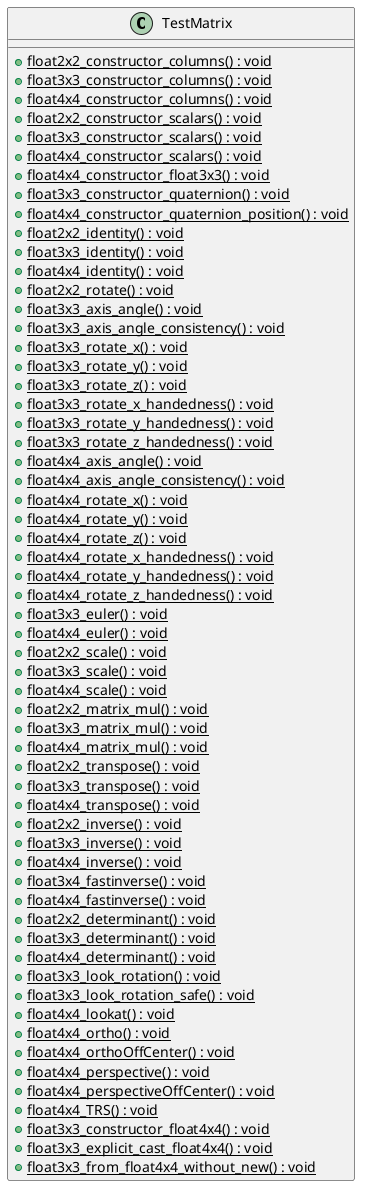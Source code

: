 @startuml
class TestMatrix {
    + {static} float2x2_constructor_columns() : void
    + {static} float3x3_constructor_columns() : void
    + {static} float4x4_constructor_columns() : void
    + {static} float2x2_constructor_scalars() : void
    + {static} float3x3_constructor_scalars() : void
    + {static} float4x4_constructor_scalars() : void
    + {static} float4x4_constructor_float3x3() : void
    + {static} float3x3_constructor_quaternion() : void
    + {static} float4x4_constructor_quaternion_position() : void
    + {static} float2x2_identity() : void
    + {static} float3x3_identity() : void
    + {static} float4x4_identity() : void
    + {static} float2x2_rotate() : void
    + {static} float3x3_axis_angle() : void
    + {static} float3x3_axis_angle_consistency() : void
    + {static} float3x3_rotate_x() : void
    + {static} float3x3_rotate_y() : void
    + {static} float3x3_rotate_z() : void
    + {static} float3x3_rotate_x_handedness() : void
    + {static} float3x3_rotate_y_handedness() : void
    + {static} float3x3_rotate_z_handedness() : void
    + {static} float4x4_axis_angle() : void
    + {static} float4x4_axis_angle_consistency() : void
    + {static} float4x4_rotate_x() : void
    + {static} float4x4_rotate_y() : void
    + {static} float4x4_rotate_z() : void
    + {static} float4x4_rotate_x_handedness() : void
    + {static} float4x4_rotate_y_handedness() : void
    + {static} float4x4_rotate_z_handedness() : void
    + {static} float3x3_euler() : void
    + {static} float4x4_euler() : void
    + {static} float2x2_scale() : void
    + {static} float3x3_scale() : void
    + {static} float4x4_scale() : void
    + {static} float2x2_matrix_mul() : void
    + {static} float3x3_matrix_mul() : void
    + {static} float4x4_matrix_mul() : void
    + {static} float2x2_transpose() : void
    + {static} float3x3_transpose() : void
    + {static} float4x4_transpose() : void
    + {static} float2x2_inverse() : void
    + {static} float3x3_inverse() : void
    + {static} float4x4_inverse() : void
    + {static} float3x4_fastinverse() : void
    + {static} float4x4_fastinverse() : void
    + {static} float2x2_determinant() : void
    + {static} float3x3_determinant() : void
    + {static} float4x4_determinant() : void
    + {static} float3x3_look_rotation() : void
    + {static} float3x3_look_rotation_safe() : void
    + {static} float4x4_lookat() : void
    + {static} float4x4_ortho() : void
    + {static} float4x4_orthoOffCenter() : void
    + {static} float4x4_perspective() : void
    + {static} float4x4_perspectiveOffCenter() : void
    + {static} float4x4_TRS() : void
    + {static} float3x3_constructor_float4x4() : void
    + {static} float3x3_explicit_cast_float4x4() : void
    + {static} float3x3_from_float4x4_without_new() : void
}
@enduml
